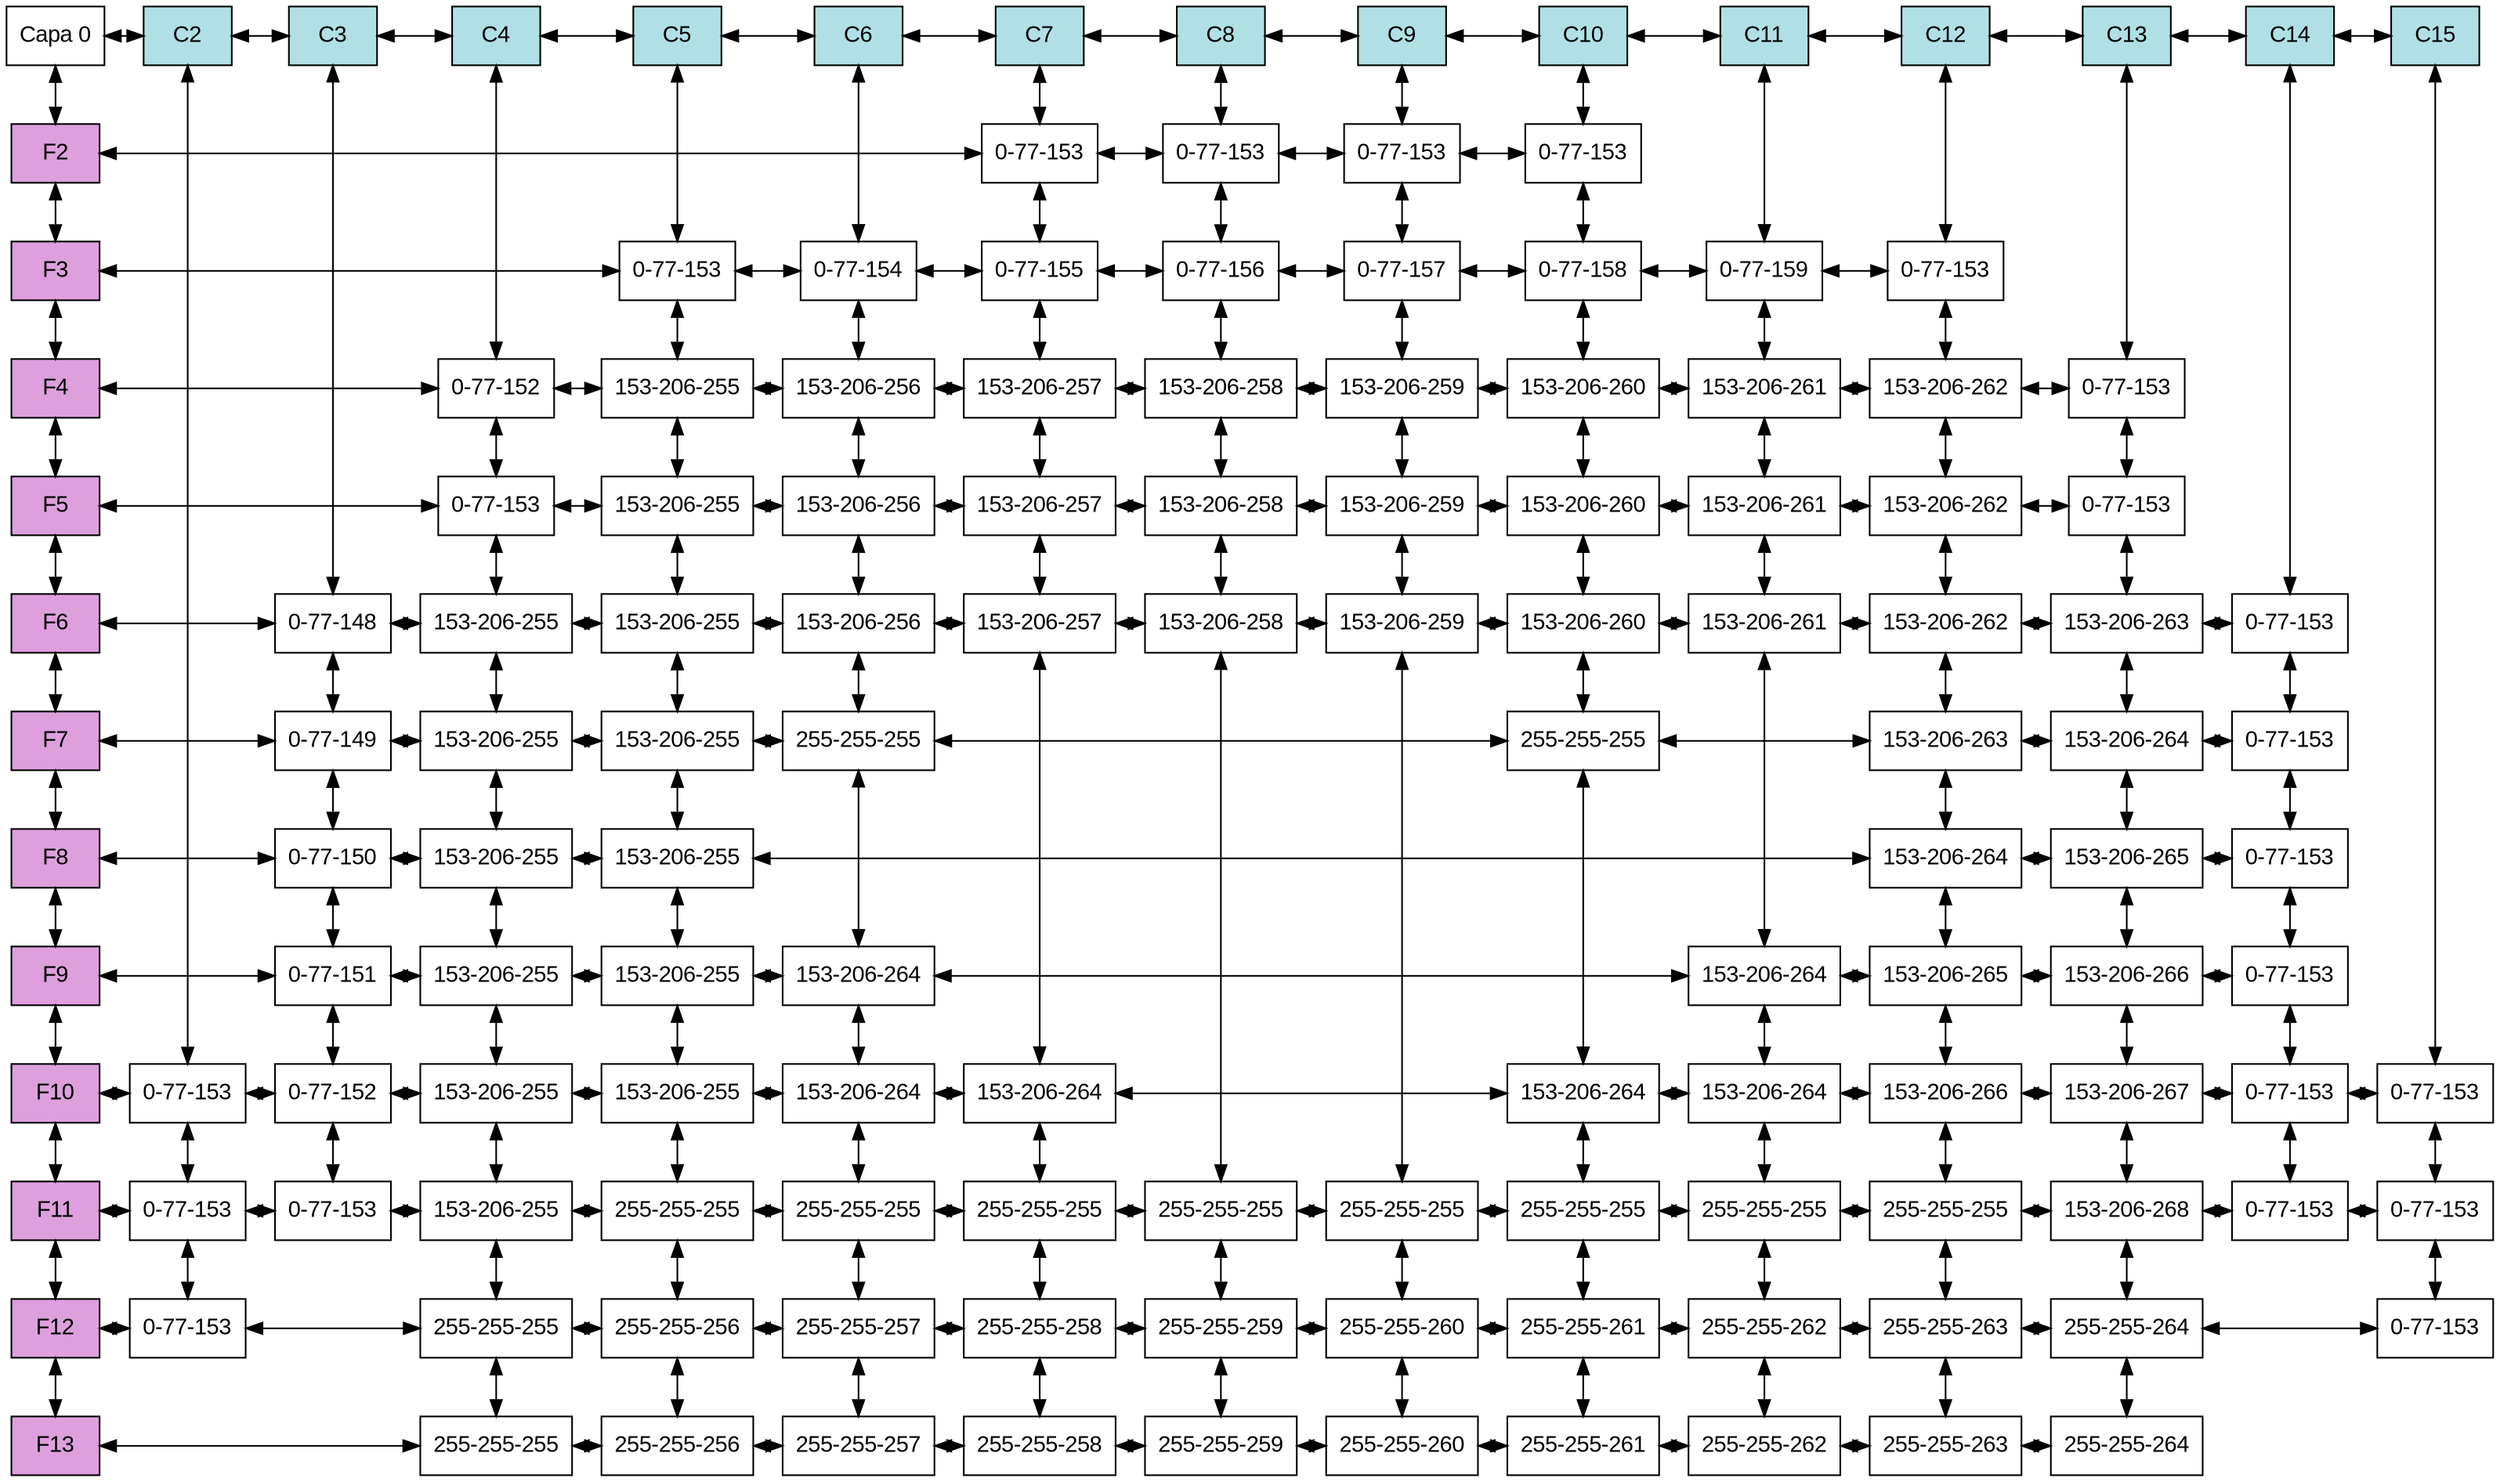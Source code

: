 digraph T{
	node[shape=box fontname="Arial" fillcolor="white" style=filled];
	edge[dir="both"];
	Root[label = "Capa 0", group="0"];
	F2[group="0" fillcolor="plum"];
	F3[group="0" fillcolor="plum"];
	F4[group="0" fillcolor="plum"];
	F5[group="0" fillcolor="plum"];
	F6[group="0" fillcolor="plum"];
	F7[group="0" fillcolor="plum"];
	F8[group="0" fillcolor="plum"];
	F9[group="0" fillcolor="plum"];
	F10[group="0" fillcolor="plum"];
	F11[group="0" fillcolor="plum"];
	F12[group="0" fillcolor="plum"];
	F13[group="0" fillcolor="plum"];
	C2[group="2" fillcolor="powderblue"];
	C3[group="3" fillcolor="powderblue"];
	C4[group="4" fillcolor="powderblue"];
	C5[group="5" fillcolor="powderblue"];
	C6[group="6" fillcolor="powderblue"];
	C7[group="7" fillcolor="powderblue"];
	C8[group="8" fillcolor="powderblue"];
	C9[group="9" fillcolor="powderblue"];
	C10[group="10" fillcolor="powderblue"];
	C11[group="11" fillcolor="powderblue"];
	C12[group="12" fillcolor="powderblue"];
	C13[group="13" fillcolor="powderblue"];
	C14[group="14" fillcolor="powderblue"];
	C15[group="15" fillcolor="powderblue"];
	N10_2[group="2" label="0-77-153"];
	N11_2[group="2" label="0-77-153"];
	N12_2[group="2" label="0-77-153"];
	N6_3[group="3" label="0-77-148"];
	N7_3[group="3" label="0-77-149"];
	N8_3[group="3" label="0-77-150"];
	N9_3[group="3" label="0-77-151"];
	N10_3[group="3" label="0-77-152"];
	N11_3[group="3" label="0-77-153"];
	N4_4[group="4" label="0-77-152"];
	N5_4[group="4" label="0-77-153"];
	N6_4[group="4" label="153-206-255"];
	N7_4[group="4" label="153-206-255"];
	N8_4[group="4" label="153-206-255"];
	N9_4[group="4" label="153-206-255"];
	N10_4[group="4" label="153-206-255"];
	N11_4[group="4" label="153-206-255"];
	N12_4[group="4" label="255-255-255"];
	N13_4[group="4" label="255-255-255"];
	N3_5[group="5" label="0-77-153"];
	N4_5[group="5" label="153-206-255"];
	N5_5[group="5" label="153-206-255"];
	N6_5[group="5" label="153-206-255"];
	N7_5[group="5" label="153-206-255"];
	N8_5[group="5" label="153-206-255"];
	N9_5[group="5" label="153-206-255"];
	N10_5[group="5" label="153-206-255"];
	N11_5[group="5" label="255-255-255"];
	N12_5[group="5" label="255-255-256"];
	N13_5[group="5" label="255-255-256"];
	N3_6[group="6" label="0-77-154"];
	N4_6[group="6" label="153-206-256"];
	N5_6[group="6" label="153-206-256"];
	N6_6[group="6" label="153-206-256"];
	N7_6[group="6" label="255-255-255"];
	N9_6[group="6" label="153-206-264"];
	N10_6[group="6" label="153-206-264"];
	N11_6[group="6" label="255-255-255"];
	N12_6[group="6" label="255-255-257"];
	N13_6[group="6" label="255-255-257"];
	N2_7[group="7" label="0-77-153"];
	N3_7[group="7" label="0-77-155"];
	N4_7[group="7" label="153-206-257"];
	N5_7[group="7" label="153-206-257"];
	N6_7[group="7" label="153-206-257"];
	N10_7[group="7" label="153-206-264"];
	N11_7[group="7" label="255-255-255"];
	N12_7[group="7" label="255-255-258"];
	N13_7[group="7" label="255-255-258"];
	N2_8[group="8" label="0-77-153"];
	N3_8[group="8" label="0-77-156"];
	N4_8[group="8" label="153-206-258"];
	N5_8[group="8" label="153-206-258"];
	N6_8[group="8" label="153-206-258"];
	N11_8[group="8" label="255-255-255"];
	N12_8[group="8" label="255-255-259"];
	N13_8[group="8" label="255-255-259"];
	N2_9[group="9" label="0-77-153"];
	N3_9[group="9" label="0-77-157"];
	N4_9[group="9" label="153-206-259"];
	N5_9[group="9" label="153-206-259"];
	N6_9[group="9" label="153-206-259"];
	N11_9[group="9" label="255-255-255"];
	N12_9[group="9" label="255-255-260"];
	N13_9[group="9" label="255-255-260"];
	N2_10[group="10" label="0-77-153"];
	N3_10[group="10" label="0-77-158"];
	N4_10[group="10" label="153-206-260"];
	N5_10[group="10" label="153-206-260"];
	N6_10[group="10" label="153-206-260"];
	N7_10[group="10" label="255-255-255"];
	N10_10[group="10" label="153-206-264"];
	N11_10[group="10" label="255-255-255"];
	N12_10[group="10" label="255-255-261"];
	N13_10[group="10" label="255-255-261"];
	N3_11[group="11" label="0-77-159"];
	N4_11[group="11" label="153-206-261"];
	N5_11[group="11" label="153-206-261"];
	N6_11[group="11" label="153-206-261"];
	N9_11[group="11" label="153-206-264"];
	N10_11[group="11" label="153-206-264"];
	N11_11[group="11" label="255-255-255"];
	N12_11[group="11" label="255-255-262"];
	N13_11[group="11" label="255-255-262"];
	N3_12[group="12" label="0-77-153"];
	N4_12[group="12" label="153-206-262"];
	N5_12[group="12" label="153-206-262"];
	N6_12[group="12" label="153-206-262"];
	N7_12[group="12" label="153-206-263"];
	N8_12[group="12" label="153-206-264"];
	N9_12[group="12" label="153-206-265"];
	N10_12[group="12" label="153-206-266"];
	N11_12[group="12" label="255-255-255"];
	N12_12[group="12" label="255-255-263"];
	N13_12[group="12" label="255-255-263"];
	N4_13[group="13" label="0-77-153"];
	N5_13[group="13" label="0-77-153"];
	N6_13[group="13" label="153-206-263"];
	N7_13[group="13" label="153-206-264"];
	N8_13[group="13" label="153-206-265"];
	N9_13[group="13" label="153-206-266"];
	N10_13[group="13" label="153-206-267"];
	N11_13[group="13" label="153-206-268"];
	N12_13[group="13" label="255-255-264"];
	N13_13[group="13" label="255-255-264"];
	N6_14[group="14" label="0-77-153"];
	N7_14[group="14" label="0-77-153"];
	N8_14[group="14" label="0-77-153"];
	N9_14[group="14" label="0-77-153"];
	N10_14[group="14" label="0-77-153"];
	N11_14[group="14" label="0-77-153"];
	N10_15[group="15" label="0-77-153"];
	N11_15[group="15" label="0-77-153"];
	N12_15[group="15" label="0-77-153"];
	subgraph columnHeader {
		rank = same;
		Root -> C2 -> C3 -> C4 -> C5 -> C6 -> C7 -> C8 -> C9 -> C10 -> C11 -> C12 -> C13 -> C14 -> C15;
	}
	subgraph row2 {
		rank = same;
		F2 -> N2_7 -> N2_8 -> N2_9 -> N2_10;
	}
	subgraph row3 {
		rank = same;
		F3 -> N3_5 -> N3_6 -> N3_7 -> N3_8 -> N3_9 -> N3_10 -> N3_11 -> N3_12;
	}
	subgraph row4 {
		rank = same;
		F4 -> N4_4 -> N4_5 -> N4_6 -> N4_7 -> N4_8 -> N4_9 -> N4_10 -> N4_11 -> N4_12 -> N4_13;
	}
	subgraph row5 {
		rank = same;
		F5 -> N5_4 -> N5_5 -> N5_6 -> N5_7 -> N5_8 -> N5_9 -> N5_10 -> N5_11 -> N5_12 -> N5_13;
	}
	subgraph row6 {
		rank = same;
		F6 -> N6_3 -> N6_4 -> N6_5 -> N6_6 -> N6_7 -> N6_8 -> N6_9 -> N6_10 -> N6_11 -> N6_12 -> N6_13 -> N6_14;
	}
	subgraph row7 {
		rank = same;
		F7 -> N7_3 -> N7_4 -> N7_5 -> N7_6 -> N7_10 -> N7_12 -> N7_13 -> N7_14;
	}
	subgraph row8 {
		rank = same;
		F8 -> N8_3 -> N8_4 -> N8_5 -> N8_12 -> N8_13 -> N8_14;
	}
	subgraph row9 {
		rank = same;
		F9 -> N9_3 -> N9_4 -> N9_5 -> N9_6 -> N9_11 -> N9_12 -> N9_13 -> N9_14;
	}
	subgraph row10 {
		rank = same;
		F10 -> N10_2 -> N10_3 -> N10_4 -> N10_5 -> N10_6 -> N10_7 -> N10_10 -> N10_11 -> N10_12 -> N10_13 -> N10_14 -> N10_15;
	}
	subgraph row11 {
		rank = same;
		F11 -> N11_2 -> N11_3 -> N11_4 -> N11_5 -> N11_6 -> N11_7 -> N11_8 -> N11_9 -> N11_10 -> N11_11 -> N11_12 -> N11_13 -> N11_14 -> N11_15;
	}
	subgraph row12 {
		rank = same;
		F12 -> N12_2 -> N12_4 -> N12_5 -> N12_6 -> N12_7 -> N12_8 -> N12_9 -> N12_10 -> N12_11 -> N12_12 -> N12_13 -> N12_15;
	}
	subgraph row13 {
		rank = same;
		F13 -> N13_4 -> N13_5 -> N13_6 -> N13_7 -> N13_8 -> N13_9 -> N13_10 -> N13_11 -> N13_12 -> N13_13;
	}
	subgraph rowHeader {
		Root -> F2 -> F3 -> F4 -> F5 -> F6 -> F7 -> F8 -> F9 -> F10 -> F11 -> F12 -> F13;
	}
	subgraph column2 {
		C2 -> N10_2 -> N11_2 -> N12_2;
	}
	subgraph column3 {
		C3 -> N6_3 -> N7_3 -> N8_3 -> N9_3 -> N10_3 -> N11_3;
	}
	subgraph column4 {
		C4 -> N4_4 -> N5_4 -> N6_4 -> N7_4 -> N8_4 -> N9_4 -> N10_4 -> N11_4 -> N12_4 -> N13_4;
	}
	subgraph column5 {
		C5 -> N3_5 -> N4_5 -> N5_5 -> N6_5 -> N7_5 -> N8_5 -> N9_5 -> N10_5 -> N11_5 -> N12_5 -> N13_5;
	}
	subgraph column6 {
		C6 -> N3_6 -> N4_6 -> N5_6 -> N6_6 -> N7_6 -> N9_6 -> N10_6 -> N11_6 -> N12_6 -> N13_6;
	}
	subgraph column7 {
		C7 -> N2_7 -> N3_7 -> N4_7 -> N5_7 -> N6_7 -> N10_7 -> N11_7 -> N12_7 -> N13_7;
	}
	subgraph column8 {
		C8 -> N2_8 -> N3_8 -> N4_8 -> N5_8 -> N6_8 -> N11_8 -> N12_8 -> N13_8;
	}
	subgraph column9 {
		C9 -> N2_9 -> N3_9 -> N4_9 -> N5_9 -> N6_9 -> N11_9 -> N12_9 -> N13_9;
	}
	subgraph column10 {
		C10 -> N2_10 -> N3_10 -> N4_10 -> N5_10 -> N6_10 -> N7_10 -> N10_10 -> N11_10 -> N12_10 -> N13_10;
	}
	subgraph column11 {
		C11 -> N3_11 -> N4_11 -> N5_11 -> N6_11 -> N9_11 -> N10_11 -> N11_11 -> N12_11 -> N13_11;
	}
	subgraph column12 {
		C12 -> N3_12 -> N4_12 -> N5_12 -> N6_12 -> N7_12 -> N8_12 -> N9_12 -> N10_12 -> N11_12 -> N12_12 -> N13_12;
	}
	subgraph column13 {
		C13 -> N4_13 -> N5_13 -> N6_13 -> N7_13 -> N8_13 -> N9_13 -> N10_13 -> N11_13 -> N12_13 -> N13_13;
	}
	subgraph column14 {
		C14 -> N6_14 -> N7_14 -> N8_14 -> N9_14 -> N10_14 -> N11_14;
	}
	subgraph column15 {
		C15 -> N10_15 -> N11_15 -> N12_15;
	}
}